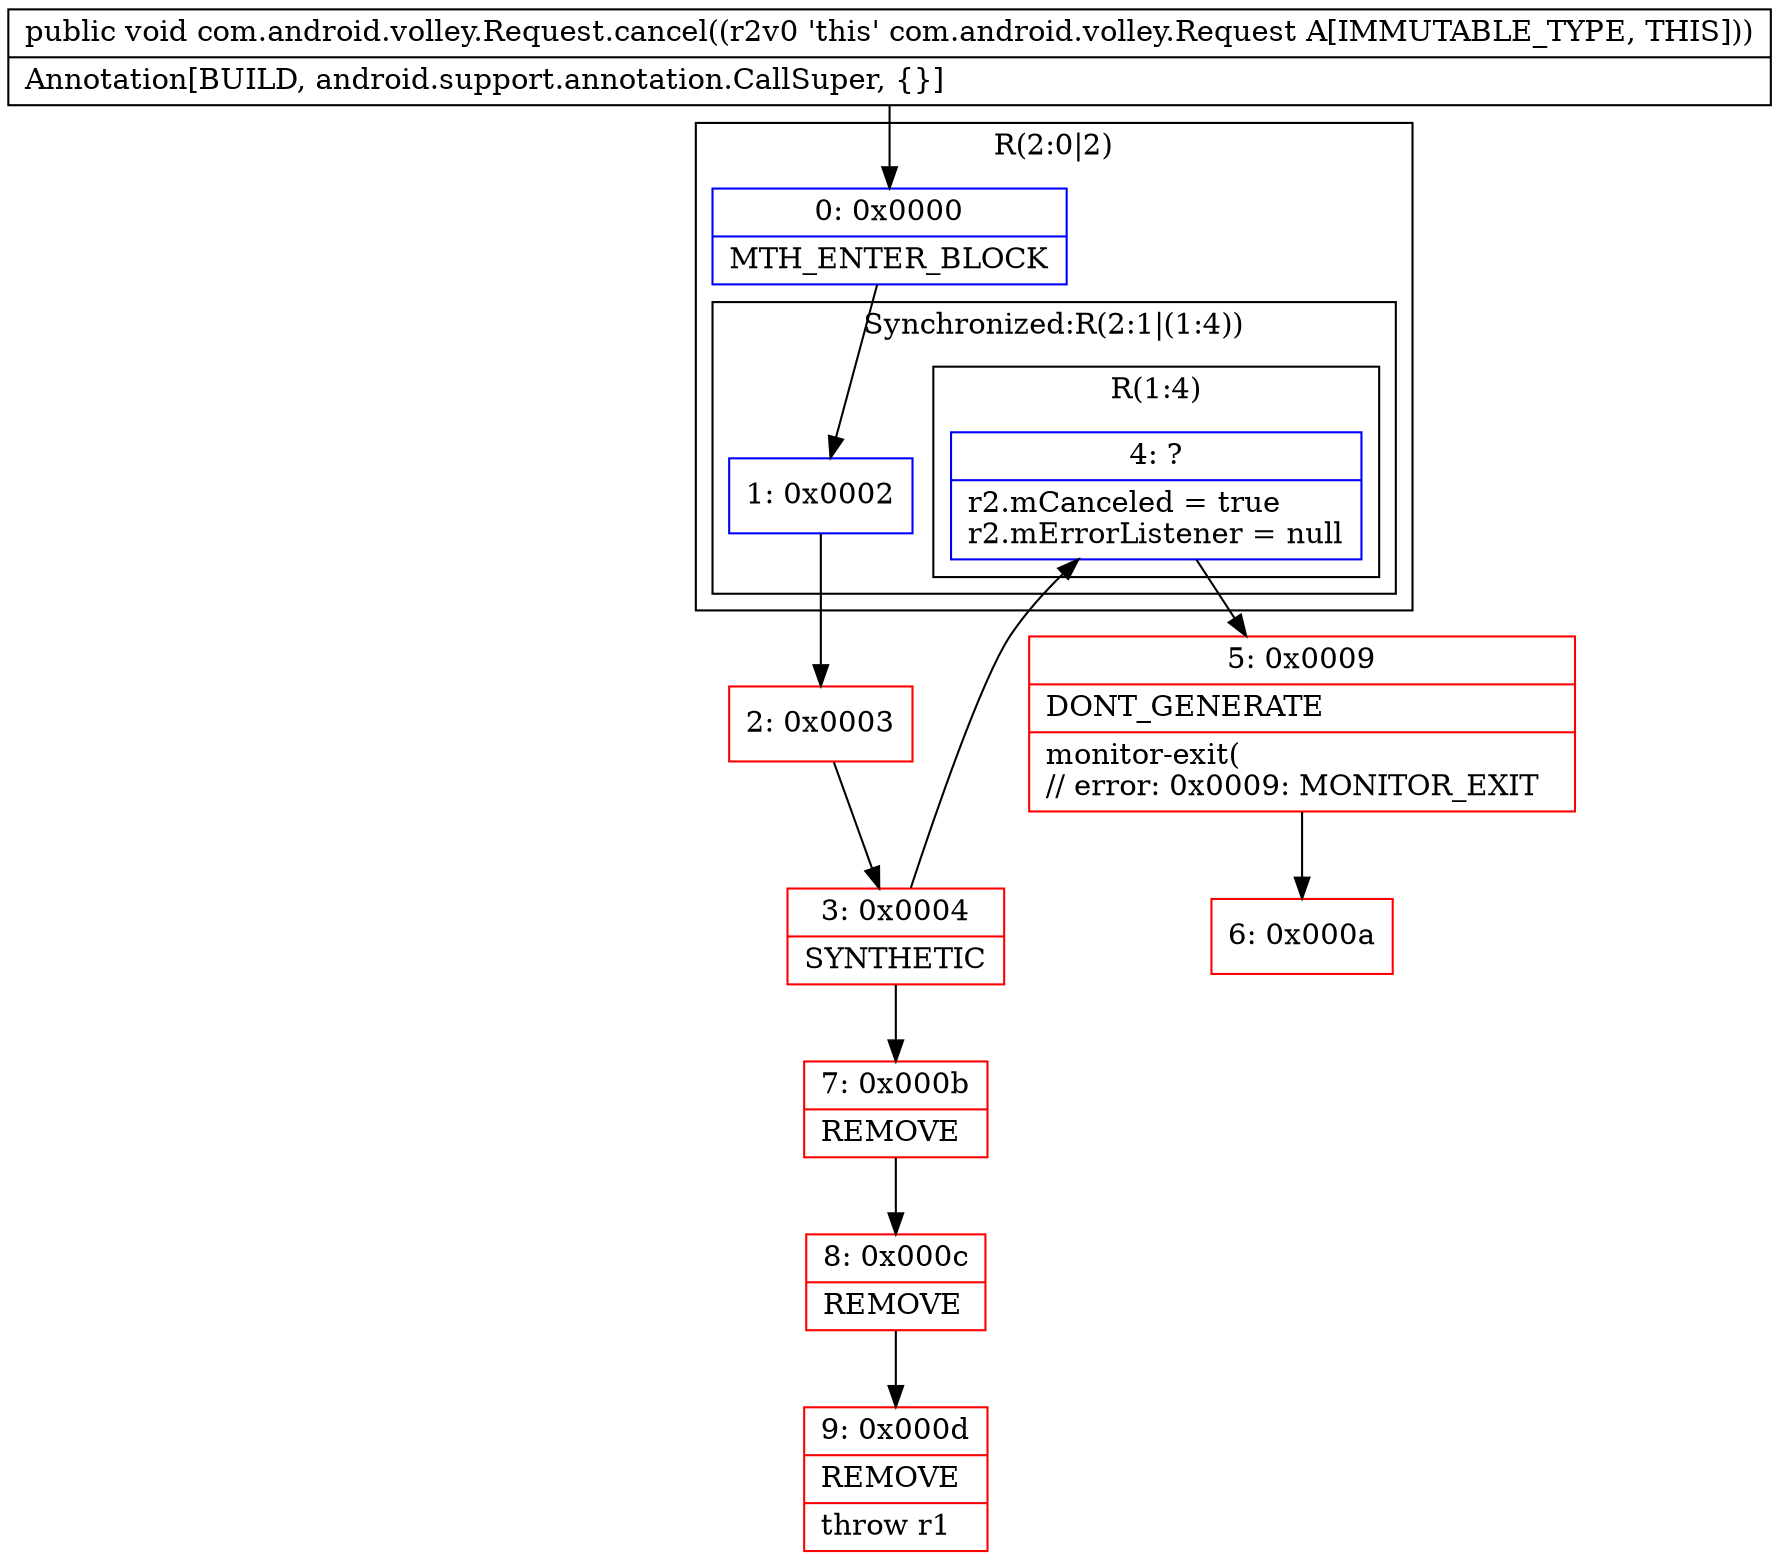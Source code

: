 digraph "CFG forcom.android.volley.Request.cancel()V" {
subgraph cluster_Region_529619347 {
label = "R(2:0|2)";
node [shape=record,color=blue];
Node_0 [shape=record,label="{0\:\ 0x0000|MTH_ENTER_BLOCK\l}"];
subgraph cluster_SynchronizedRegion_1024779960 {
label = "Synchronized:R(2:1|(1:4))";
node [shape=record,color=blue];
Node_1 [shape=record,label="{1\:\ 0x0002}"];
subgraph cluster_Region_361777416 {
label = "R(1:4)";
node [shape=record,color=blue];
Node_4 [shape=record,label="{4\:\ ?|r2.mCanceled = true\lr2.mErrorListener = null\l}"];
}
}
}
Node_2 [shape=record,color=red,label="{2\:\ 0x0003}"];
Node_3 [shape=record,color=red,label="{3\:\ 0x0004|SYNTHETIC\l}"];
Node_5 [shape=record,color=red,label="{5\:\ 0x0009|DONT_GENERATE\l|monitor\-exit(\l\/\/ error: 0x0009: MONITOR_EXIT  \l}"];
Node_6 [shape=record,color=red,label="{6\:\ 0x000a}"];
Node_7 [shape=record,color=red,label="{7\:\ 0x000b|REMOVE\l}"];
Node_8 [shape=record,color=red,label="{8\:\ 0x000c|REMOVE\l}"];
Node_9 [shape=record,color=red,label="{9\:\ 0x000d|REMOVE\l|throw r1\l}"];
MethodNode[shape=record,label="{public void com.android.volley.Request.cancel((r2v0 'this' com.android.volley.Request A[IMMUTABLE_TYPE, THIS]))  | Annotation[BUILD, android.support.annotation.CallSuper, \{\}]\l}"];
MethodNode -> Node_0;
Node_0 -> Node_1;
Node_1 -> Node_2;
Node_4 -> Node_5;
Node_2 -> Node_3;
Node_3 -> Node_4;
Node_3 -> Node_7;
Node_5 -> Node_6;
Node_7 -> Node_8;
Node_8 -> Node_9;
}

